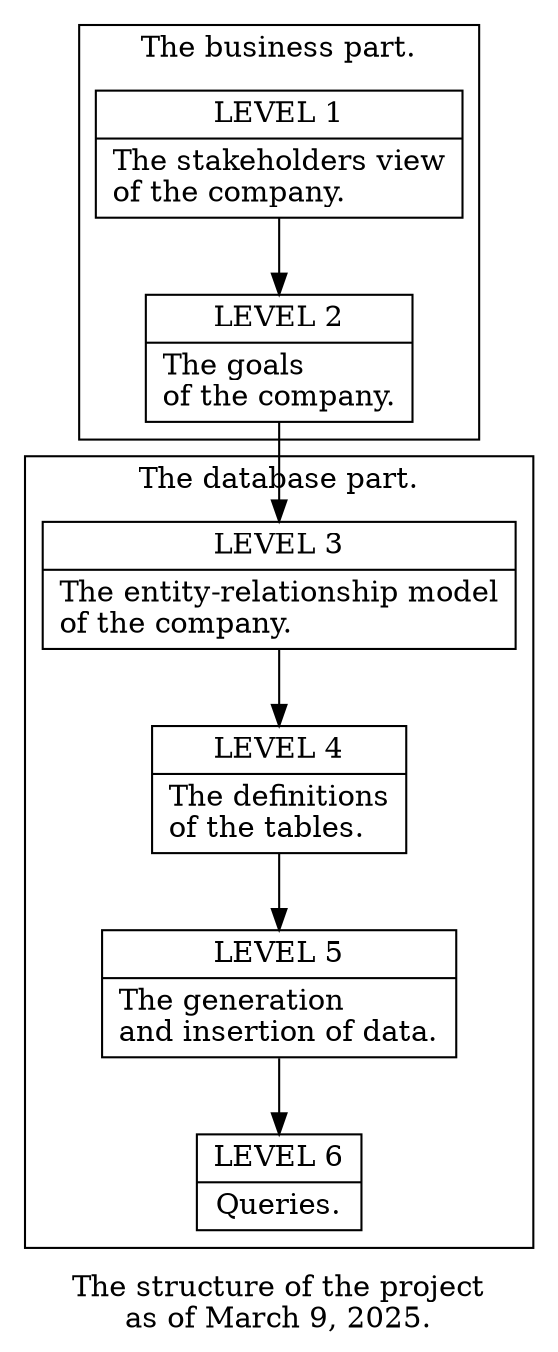 digraph {
    label = "The structure of the project\nas of March 9, 2025."
    node
        [shape = "record"]

    subgraph business_part {
        label="The business part."
        cluster="true"

        stakeholders_view
            [label="{LEVEL 1
|The stakeholders view\l
of the company.\l
            }"]

        goals
            [label="{LEVEL 2
|The goals\l
of the company.\l
            }"]
    }

    subgraph {
        label="The database part."
        cluster="true"

        er_model
            [label = "{LEVEL 3
|The entity-relationship model\l
of the company.\l
            }"]

        tables_definitions
            [label = "{LEVEL 4
|The definitions\l
of the tables.\l
            }"]

        data_generation_and_insertion
            [label="{LEVEL 5
|The generation\l
and insertion of data.\l
            }"]

        queries
            [label="{LEVEL 6
|Queries.
            }"]
    }

    stakeholders_view
        -> goals
        -> er_model
        -> tables_definitions
        -> data_generation_and_insertion
        -> queries
}
